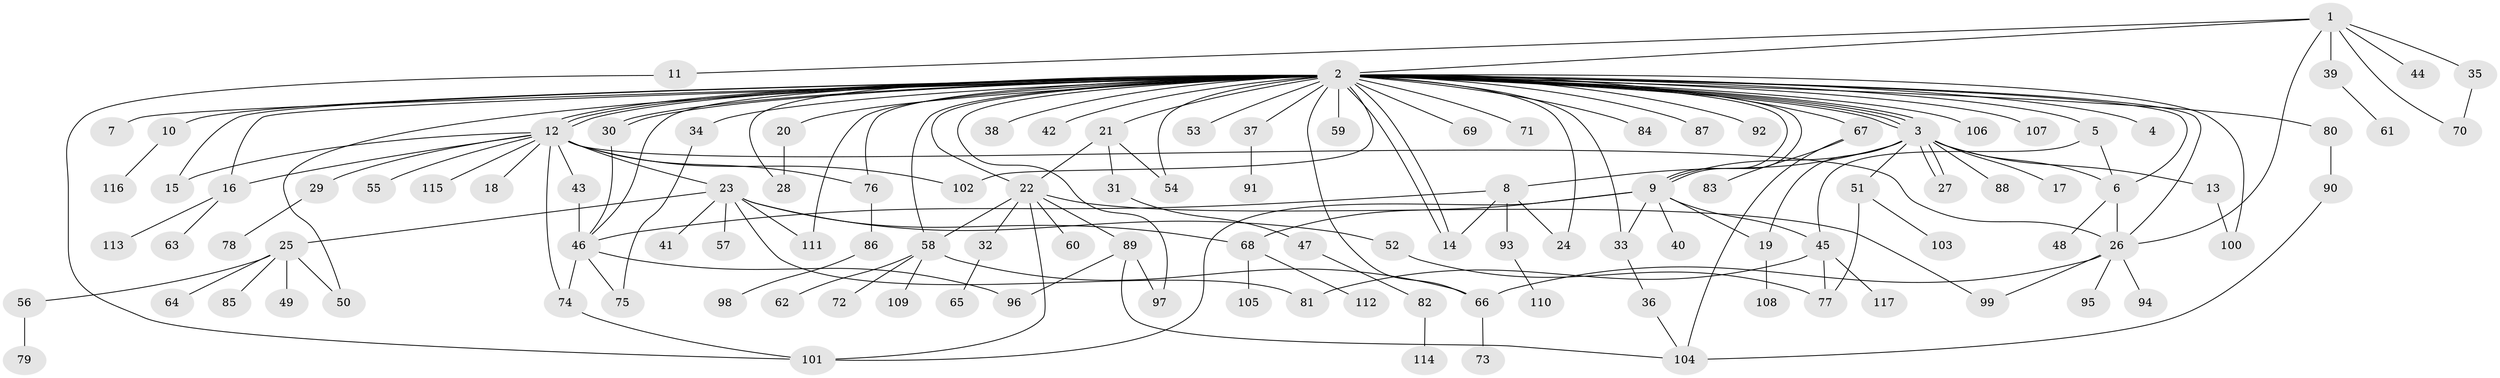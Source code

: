 // coarse degree distribution, {5: 0.053763440860215055, 53: 0.010752688172043012, 14: 0.010752688172043012, 1: 0.4731182795698925, 6: 0.010752688172043012, 9: 0.021505376344086023, 2: 0.3010752688172043, 4: 0.03225806451612903, 20: 0.010752688172043012, 3: 0.06451612903225806, 8: 0.010752688172043012}
// Generated by graph-tools (version 1.1) at 2025/51/02/27/25 19:51:54]
// undirected, 117 vertices, 168 edges
graph export_dot {
graph [start="1"]
  node [color=gray90,style=filled];
  1;
  2;
  3;
  4;
  5;
  6;
  7;
  8;
  9;
  10;
  11;
  12;
  13;
  14;
  15;
  16;
  17;
  18;
  19;
  20;
  21;
  22;
  23;
  24;
  25;
  26;
  27;
  28;
  29;
  30;
  31;
  32;
  33;
  34;
  35;
  36;
  37;
  38;
  39;
  40;
  41;
  42;
  43;
  44;
  45;
  46;
  47;
  48;
  49;
  50;
  51;
  52;
  53;
  54;
  55;
  56;
  57;
  58;
  59;
  60;
  61;
  62;
  63;
  64;
  65;
  66;
  67;
  68;
  69;
  70;
  71;
  72;
  73;
  74;
  75;
  76;
  77;
  78;
  79;
  80;
  81;
  82;
  83;
  84;
  85;
  86;
  87;
  88;
  89;
  90;
  91;
  92;
  93;
  94;
  95;
  96;
  97;
  98;
  99;
  100;
  101;
  102;
  103;
  104;
  105;
  106;
  107;
  108;
  109;
  110;
  111;
  112;
  113;
  114;
  115;
  116;
  117;
  1 -- 2;
  1 -- 11;
  1 -- 26;
  1 -- 35;
  1 -- 39;
  1 -- 44;
  1 -- 70;
  2 -- 3;
  2 -- 3;
  2 -- 3;
  2 -- 3;
  2 -- 4;
  2 -- 5;
  2 -- 6;
  2 -- 7;
  2 -- 9;
  2 -- 9;
  2 -- 10;
  2 -- 12;
  2 -- 12;
  2 -- 12;
  2 -- 14;
  2 -- 14;
  2 -- 15;
  2 -- 16;
  2 -- 20;
  2 -- 21;
  2 -- 22;
  2 -- 24;
  2 -- 26;
  2 -- 28;
  2 -- 30;
  2 -- 30;
  2 -- 33;
  2 -- 34;
  2 -- 37;
  2 -- 38;
  2 -- 42;
  2 -- 46;
  2 -- 50;
  2 -- 53;
  2 -- 54;
  2 -- 58;
  2 -- 59;
  2 -- 66;
  2 -- 67;
  2 -- 69;
  2 -- 71;
  2 -- 76;
  2 -- 80;
  2 -- 84;
  2 -- 87;
  2 -- 92;
  2 -- 97;
  2 -- 100;
  2 -- 102;
  2 -- 106;
  2 -- 107;
  2 -- 111;
  3 -- 6;
  3 -- 8;
  3 -- 9;
  3 -- 13;
  3 -- 17;
  3 -- 19;
  3 -- 27;
  3 -- 27;
  3 -- 51;
  3 -- 88;
  5 -- 6;
  5 -- 45;
  6 -- 26;
  6 -- 48;
  8 -- 14;
  8 -- 24;
  8 -- 46;
  8 -- 93;
  9 -- 19;
  9 -- 33;
  9 -- 40;
  9 -- 45;
  9 -- 68;
  9 -- 101;
  10 -- 116;
  11 -- 101;
  12 -- 15;
  12 -- 16;
  12 -- 18;
  12 -- 23;
  12 -- 26;
  12 -- 29;
  12 -- 43;
  12 -- 55;
  12 -- 74;
  12 -- 76;
  12 -- 102;
  12 -- 115;
  13 -- 100;
  16 -- 63;
  16 -- 113;
  19 -- 108;
  20 -- 28;
  21 -- 22;
  21 -- 31;
  21 -- 54;
  22 -- 32;
  22 -- 58;
  22 -- 60;
  22 -- 89;
  22 -- 99;
  22 -- 101;
  23 -- 25;
  23 -- 41;
  23 -- 52;
  23 -- 57;
  23 -- 68;
  23 -- 81;
  23 -- 111;
  25 -- 49;
  25 -- 50;
  25 -- 56;
  25 -- 64;
  25 -- 85;
  26 -- 66;
  26 -- 94;
  26 -- 95;
  26 -- 99;
  29 -- 78;
  30 -- 46;
  31 -- 47;
  32 -- 65;
  33 -- 36;
  34 -- 75;
  35 -- 70;
  36 -- 104;
  37 -- 91;
  39 -- 61;
  43 -- 46;
  45 -- 77;
  45 -- 81;
  45 -- 117;
  46 -- 74;
  46 -- 75;
  46 -- 96;
  47 -- 82;
  51 -- 77;
  51 -- 103;
  52 -- 77;
  56 -- 79;
  58 -- 62;
  58 -- 66;
  58 -- 72;
  58 -- 109;
  66 -- 73;
  67 -- 83;
  67 -- 104;
  68 -- 105;
  68 -- 112;
  74 -- 101;
  76 -- 86;
  80 -- 90;
  82 -- 114;
  86 -- 98;
  89 -- 96;
  89 -- 97;
  89 -- 104;
  90 -- 104;
  93 -- 110;
}

